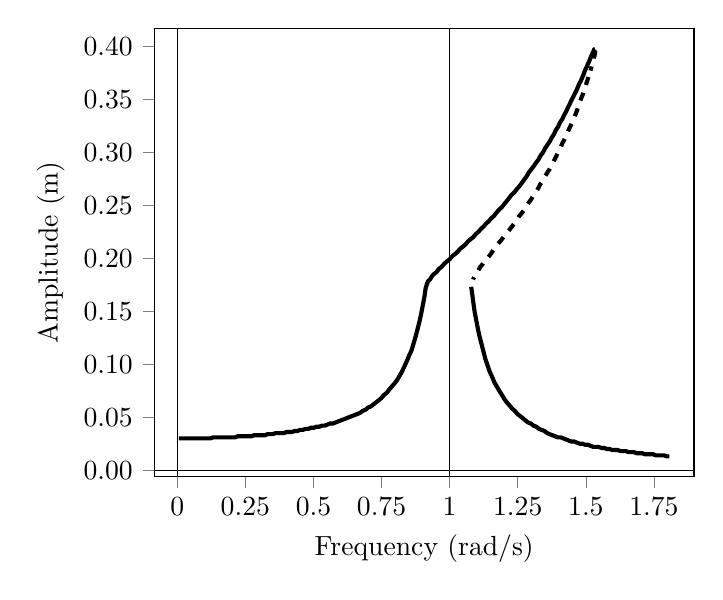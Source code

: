 % This file was created by matplotlib2tikz v0.6.13.
\begin{tikzpicture}

\begin{axis}[
xlabel={Frequency (rad/s)},
ylabel={Amplitude (m)},
xmin=-0.084, xmax=1.897,
ymin=-0.006, ymax=0.417,
xtick={-0.25,0,0.25,0.5,0.75,1,1.25,1.5,1.75,2},
ytick={-0.05,0,0.05,0.1,0.15,0.2,0.25,0.3,0.35,0.4,0.45},
yticklabels={,0.00,0.05,0.10,0.15,0.20,0.25,0.30,0.35,0.40,},
minor xtick={},
minor ytick={},
tick align=outside,
tick pos=left,
x grid style={white!69.02!black},
y grid style={white!69.02!black},
unbounded coords=jump
]
\addplot [line width=1.5pt, black, forget plot]
table {%
0.006 0.03
0.007 0.03
0.01 0.03
0.015 0.03
0.022 0.03
0.032 0.03
0.042 0.03
0.052 0.03
0.062 0.03
0.072 0.03
0.082 0.03
0.092 0.03
0.102 0.03
0.112 0.03
0.122 0.03
0.132 0.031
0.142 0.031
0.152 0.031
0.162 0.031
0.172 0.031
0.182 0.031
0.192 0.031
0.202 0.031
0.212 0.031
0.222 0.032
0.232 0.032
0.242 0.032
0.252 0.032
0.262 0.032
0.272 0.032
0.282 0.033
0.292 0.033
0.302 0.033
0.312 0.033
0.322 0.033
0.332 0.034
0.342 0.034
0.351 0.034
0.361 0.035
0.371 0.035
0.381 0.035
0.391 0.035
0.401 0.036
0.411 0.036
0.421 0.036
0.431 0.037
0.441 0.037
0.451 0.038
0.461 0.038
0.471 0.039
0.481 0.039
0.491 0.04
0.501 0.04
0.511 0.041
0.521 0.041
0.531 0.042
0.541 0.042
0.551 0.043
0.561 0.044
0.571 0.044
0.581 0.045
0.591 0.046
0.601 0.047
0.611 0.048
0.621 0.049
0.631 0.05
0.641 0.051
0.651 0.052
0.661 0.053
0.671 0.054
0.681 0.056
0.691 0.057
0.7 0.059
0.71 0.06
0.72 0.062
0.73 0.064
0.74 0.066
0.749 0.068
0.759 0.071
0.769 0.073
0.778 0.076
0.788 0.079
0.798 0.082
0.807 0.085
0.816 0.089
0.825 0.093
0.834 0.098
0.843 0.103
0.851 0.108
0.86 0.113
0.867 0.119
0.875 0.126
0.882 0.133
0.889 0.14
0.895 0.147
0.901 0.155
0.907 0.163
0.912 0.172
0.92 0.178
0.928 0.18
0.935 0.183
0.942 0.185
0.952 0.187
0.961 0.19
0.971 0.192
0.981 0.195
0.99 0.197
1.0 0.199
1.01 0.202
1.02 0.204
1.029 0.206
1.039 0.209
1.049 0.211
1.058 0.213
1.068 0.216
1.077 0.218
1.087 0.22
1.097 0.223
1.106 0.225
1.116 0.228
1.125 0.23
1.135 0.233
1.144 0.235
1.154 0.238
1.163 0.24
1.172 0.243
1.182 0.246
1.191 0.248
1.2 0.251
1.21 0.254
1.219 0.257
1.228 0.26
1.237 0.262
1.246 0.265
1.256 0.268
1.265 0.271
1.273 0.274
1.282 0.277
1.291 0.281
1.3 0.284
1.309 0.287
1.317 0.29
1.326 0.293
1.334 0.297
1.343 0.3
1.351 0.304
1.359 0.307
1.367 0.31
1.375 0.314
1.383 0.317
1.39 0.321
1.398 0.324
1.405 0.328
1.413 0.331
1.42 0.335
1.427 0.338
1.434 0.342
1.44 0.345
1.447 0.349
1.453 0.352
1.459 0.355
1.465 0.358
1.47 0.361
1.476 0.365
1.481 0.367
1.486 0.37
1.491 0.373
1.495 0.376
1.5 0.379
1.504 0.381
1.507 0.383
1.511 0.385
1.514 0.387
1.517 0.389
1.52 0.391
1.523 0.392
1.525 0.394
1.528 0.395
1.529 0.396
1.531 0.396
1.532 0.397
1.533 0.397
nan nan
nan nan
1.535 0.397
1.535 0.397
nan nan
nan nan
nan nan
nan nan
nan nan
nan nan
nan nan
nan nan
nan nan
nan nan
nan nan
nan nan
1.514 0.374
nan nan
nan nan
nan nan
nan nan
nan nan
nan nan
nan nan
nan nan
nan nan
nan nan
nan nan
nan nan
nan nan
nan nan
nan nan
nan nan
nan nan
nan nan
nan nan
nan nan
nan nan
nan nan
nan nan
nan nan
nan nan
nan nan
nan nan
nan nan
nan nan
nan nan
nan nan
nan nan
nan nan
nan nan
nan nan
nan nan
nan nan
nan nan
nan nan
nan nan
nan nan
nan nan
nan nan
nan nan
nan nan
nan nan
nan nan
nan nan
nan nan
nan nan
nan nan
nan nan
nan nan
nan nan
nan nan
1.079 0.173
1.083 0.166
1.087 0.158
1.092 0.149
1.098 0.141
1.104 0.133
1.11 0.126
1.117 0.119
1.124 0.112
1.131 0.105
1.139 0.099
1.147 0.093
1.156 0.088
1.164 0.083
1.173 0.079
1.182 0.075
1.192 0.071
1.201 0.067
1.21 0.064
1.22 0.061
1.23 0.058
1.239 0.056
1.249 0.053
1.259 0.051
1.269 0.049
1.278 0.047
1.288 0.045
1.298 0.044
1.308 0.042
1.318 0.041
1.328 0.039
1.338 0.038
1.348 0.037
1.358 0.035
1.367 0.034
1.377 0.033
1.387 0.032
1.397 0.031
1.407 0.031
1.417 0.03
1.427 0.029
1.437 0.028
1.447 0.027
1.457 0.027
1.467 0.026
1.477 0.025
1.487 0.025
1.497 0.024
1.507 0.024
1.517 0.023
1.527 0.022
1.537 0.022
1.547 0.022
1.557 0.021
1.567 0.021
1.577 0.02
1.587 0.02
1.597 0.019
1.607 0.019
1.617 0.019
1.627 0.018
1.637 0.018
1.647 0.018
1.657 0.017
1.667 0.017
1.677 0.017
1.687 0.016
1.697 0.016
1.707 0.016
1.717 0.015
1.727 0.015
1.737 0.015
1.747 0.015
1.757 0.014
1.767 0.014
1.777 0.014
1.787 0.014
1.797 0.013
1.807 0.013
};
\addplot [line width=1.5pt, black, dashed, forget plot]
table {%
nan nan
nan nan
nan nan
nan nan
nan nan
nan nan
nan nan
nan nan
nan nan
nan nan
nan nan
nan nan
nan nan
nan nan
nan nan
nan nan
nan nan
nan nan
nan nan
nan nan
nan nan
nan nan
nan nan
nan nan
nan nan
nan nan
nan nan
nan nan
nan nan
nan nan
nan nan
nan nan
nan nan
nan nan
nan nan
nan nan
nan nan
nan nan
nan nan
nan nan
nan nan
nan nan
nan nan
nan nan
nan nan
nan nan
nan nan
nan nan
nan nan
nan nan
nan nan
nan nan
nan nan
nan nan
nan nan
nan nan
nan nan
nan nan
nan nan
nan nan
nan nan
nan nan
nan nan
nan nan
nan nan
nan nan
nan nan
nan nan
nan nan
nan nan
nan nan
nan nan
nan nan
nan nan
nan nan
nan nan
nan nan
nan nan
nan nan
nan nan
nan nan
nan nan
nan nan
nan nan
nan nan
nan nan
nan nan
nan nan
nan nan
nan nan
nan nan
nan nan
nan nan
nan nan
nan nan
nan nan
nan nan
nan nan
nan nan
nan nan
nan nan
nan nan
nan nan
nan nan
nan nan
nan nan
nan nan
nan nan
nan nan
nan nan
nan nan
nan nan
nan nan
nan nan
nan nan
nan nan
nan nan
nan nan
nan nan
nan nan
nan nan
nan nan
nan nan
nan nan
nan nan
nan nan
nan nan
nan nan
nan nan
nan nan
nan nan
nan nan
nan nan
nan nan
nan nan
nan nan
nan nan
nan nan
nan nan
nan nan
nan nan
nan nan
nan nan
nan nan
nan nan
nan nan
nan nan
nan nan
nan nan
nan nan
nan nan
nan nan
nan nan
nan nan
nan nan
nan nan
nan nan
nan nan
nan nan
nan nan
nan nan
nan nan
nan nan
nan nan
nan nan
nan nan
nan nan
nan nan
nan nan
nan nan
nan nan
nan nan
nan nan
nan nan
nan nan
nan nan
nan nan
nan nan
nan nan
nan nan
nan nan
nan nan
1.534 0.397
1.534 0.397
nan nan
nan nan
1.535 0.396
1.534 0.395
1.534 0.394
1.533 0.393
1.532 0.391
1.53 0.39
1.529 0.388
1.527 0.387
1.525 0.384
1.522 0.382
1.52 0.38
1.517 0.377
nan nan
1.509 0.371
1.506 0.368
1.502 0.365
1.498 0.361
1.493 0.358
1.488 0.354
1.483 0.351
1.478 0.347
1.472 0.343
1.467 0.339
1.461 0.335
1.455 0.331
1.448 0.327
1.442 0.324
1.435 0.32
1.428 0.316
1.421 0.312
1.413 0.308
1.406 0.304
1.398 0.3
1.391 0.296
1.383 0.292
1.375 0.288
1.367 0.284
1.359 0.281
1.35 0.277
1.342 0.273
1.333 0.27
1.325 0.266
1.316 0.262
1.307 0.259
1.298 0.255
1.289 0.252
1.281 0.249
1.272 0.245
1.263 0.242
1.253 0.239
1.244 0.235
1.235 0.232
1.226 0.229
1.217 0.226
1.207 0.223
1.198 0.22
1.189 0.217
1.179 0.214
1.17 0.211
1.161 0.208
1.151 0.204
1.142 0.201
1.132 0.198
1.123 0.195
1.113 0.192
1.104 0.188
1.095 0.185
1.086 0.18
nan nan
nan nan
nan nan
nan nan
nan nan
nan nan
nan nan
nan nan
nan nan
nan nan
nan nan
nan nan
nan nan
nan nan
nan nan
nan nan
nan nan
nan nan
nan nan
nan nan
nan nan
nan nan
nan nan
nan nan
nan nan
nan nan
nan nan
nan nan
nan nan
nan nan
nan nan
nan nan
nan nan
nan nan
nan nan
nan nan
nan nan
nan nan
nan nan
nan nan
nan nan
nan nan
nan nan
nan nan
nan nan
nan nan
nan nan
nan nan
nan nan
nan nan
nan nan
nan nan
nan nan
nan nan
nan nan
nan nan
nan nan
nan nan
nan nan
nan nan
nan nan
nan nan
nan nan
nan nan
nan nan
nan nan
nan nan
nan nan
nan nan
nan nan
nan nan
nan nan
nan nan
nan nan
nan nan
nan nan
nan nan
nan nan
nan nan
};
\path [draw=black, fill opacity=0] (axis cs:0,-0.006)
--(axis cs:0,0.417);

\path [draw=black, fill opacity=0] (axis cs:1,-0.006)
--(axis cs:1,0.417);

\path [draw=black, fill opacity=0] (axis cs:-0.084,0)
--(axis cs:1.897,0);

\path [draw=black, fill opacity=0] (axis cs:-0.084,1)
--(axis cs:1.897,1);

\end{axis}

\end{tikzpicture}